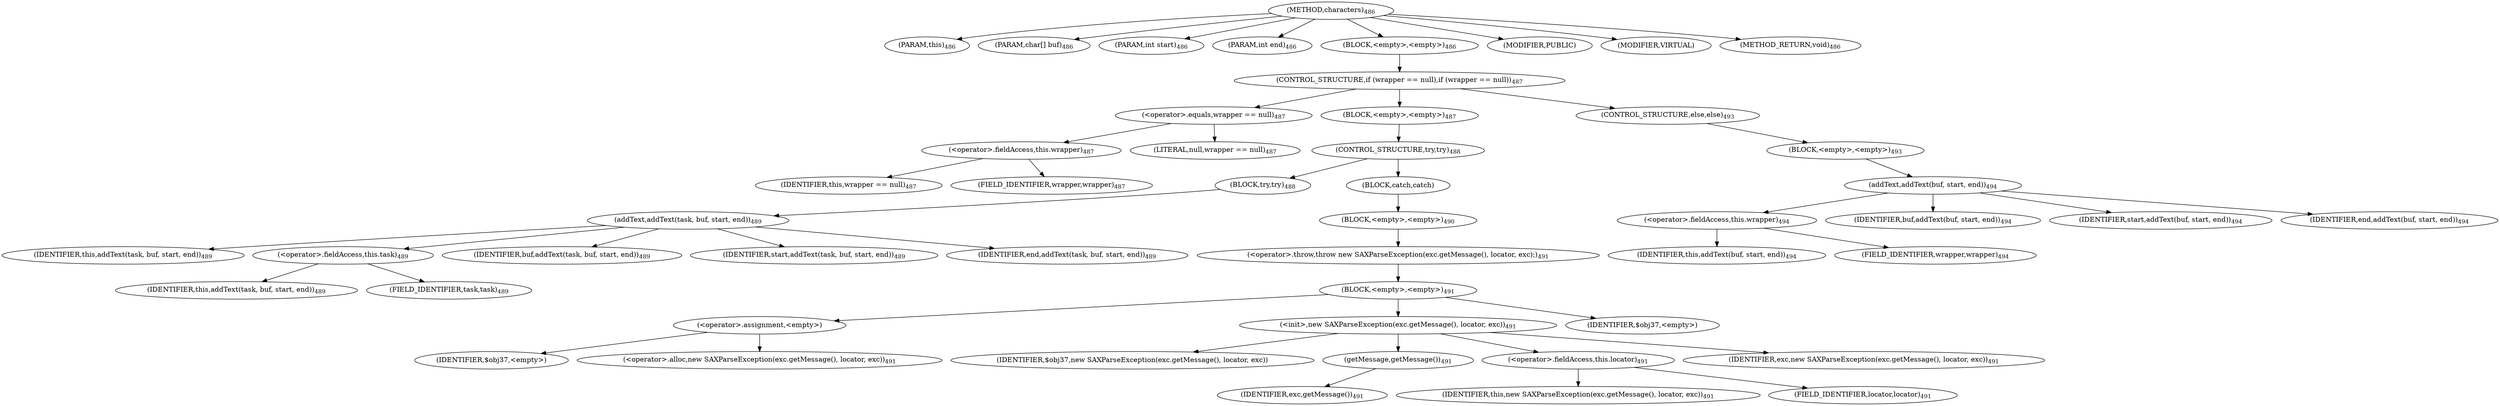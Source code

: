 digraph "characters" {  
"1542" [label = <(METHOD,characters)<SUB>486</SUB>> ]
"81" [label = <(PARAM,this)<SUB>486</SUB>> ]
"1543" [label = <(PARAM,char[] buf)<SUB>486</SUB>> ]
"1544" [label = <(PARAM,int start)<SUB>486</SUB>> ]
"1545" [label = <(PARAM,int end)<SUB>486</SUB>> ]
"1546" [label = <(BLOCK,&lt;empty&gt;,&lt;empty&gt;)<SUB>486</SUB>> ]
"1547" [label = <(CONTROL_STRUCTURE,if (wrapper == null),if (wrapper == null))<SUB>487</SUB>> ]
"1548" [label = <(&lt;operator&gt;.equals,wrapper == null)<SUB>487</SUB>> ]
"1549" [label = <(&lt;operator&gt;.fieldAccess,this.wrapper)<SUB>487</SUB>> ]
"1550" [label = <(IDENTIFIER,this,wrapper == null)<SUB>487</SUB>> ]
"1551" [label = <(FIELD_IDENTIFIER,wrapper,wrapper)<SUB>487</SUB>> ]
"1552" [label = <(LITERAL,null,wrapper == null)<SUB>487</SUB>> ]
"1553" [label = <(BLOCK,&lt;empty&gt;,&lt;empty&gt;)<SUB>487</SUB>> ]
"1554" [label = <(CONTROL_STRUCTURE,try,try)<SUB>488</SUB>> ]
"1555" [label = <(BLOCK,try,try)<SUB>488</SUB>> ]
"1556" [label = <(addText,addText(task, buf, start, end))<SUB>489</SUB>> ]
"80" [label = <(IDENTIFIER,this,addText(task, buf, start, end))<SUB>489</SUB>> ]
"1557" [label = <(&lt;operator&gt;.fieldAccess,this.task)<SUB>489</SUB>> ]
"1558" [label = <(IDENTIFIER,this,addText(task, buf, start, end))<SUB>489</SUB>> ]
"1559" [label = <(FIELD_IDENTIFIER,task,task)<SUB>489</SUB>> ]
"1560" [label = <(IDENTIFIER,buf,addText(task, buf, start, end))<SUB>489</SUB>> ]
"1561" [label = <(IDENTIFIER,start,addText(task, buf, start, end))<SUB>489</SUB>> ]
"1562" [label = <(IDENTIFIER,end,addText(task, buf, start, end))<SUB>489</SUB>> ]
"1563" [label = <(BLOCK,catch,catch)> ]
"1564" [label = <(BLOCK,&lt;empty&gt;,&lt;empty&gt;)<SUB>490</SUB>> ]
"1565" [label = <(&lt;operator&gt;.throw,throw new SAXParseException(exc.getMessage(), locator, exc);)<SUB>491</SUB>> ]
"1566" [label = <(BLOCK,&lt;empty&gt;,&lt;empty&gt;)<SUB>491</SUB>> ]
"1567" [label = <(&lt;operator&gt;.assignment,&lt;empty&gt;)> ]
"1568" [label = <(IDENTIFIER,$obj37,&lt;empty&gt;)> ]
"1569" [label = <(&lt;operator&gt;.alloc,new SAXParseException(exc.getMessage(), locator, exc))<SUB>491</SUB>> ]
"1570" [label = <(&lt;init&gt;,new SAXParseException(exc.getMessage(), locator, exc))<SUB>491</SUB>> ]
"1571" [label = <(IDENTIFIER,$obj37,new SAXParseException(exc.getMessage(), locator, exc))> ]
"1572" [label = <(getMessage,getMessage())<SUB>491</SUB>> ]
"1573" [label = <(IDENTIFIER,exc,getMessage())<SUB>491</SUB>> ]
"1574" [label = <(&lt;operator&gt;.fieldAccess,this.locator)<SUB>491</SUB>> ]
"1575" [label = <(IDENTIFIER,this,new SAXParseException(exc.getMessage(), locator, exc))<SUB>491</SUB>> ]
"1576" [label = <(FIELD_IDENTIFIER,locator,locator)<SUB>491</SUB>> ]
"1577" [label = <(IDENTIFIER,exc,new SAXParseException(exc.getMessage(), locator, exc))<SUB>491</SUB>> ]
"1578" [label = <(IDENTIFIER,$obj37,&lt;empty&gt;)> ]
"1579" [label = <(CONTROL_STRUCTURE,else,else)<SUB>493</SUB>> ]
"1580" [label = <(BLOCK,&lt;empty&gt;,&lt;empty&gt;)<SUB>493</SUB>> ]
"1581" [label = <(addText,addText(buf, start, end))<SUB>494</SUB>> ]
"1582" [label = <(&lt;operator&gt;.fieldAccess,this.wrapper)<SUB>494</SUB>> ]
"1583" [label = <(IDENTIFIER,this,addText(buf, start, end))<SUB>494</SUB>> ]
"1584" [label = <(FIELD_IDENTIFIER,wrapper,wrapper)<SUB>494</SUB>> ]
"1585" [label = <(IDENTIFIER,buf,addText(buf, start, end))<SUB>494</SUB>> ]
"1586" [label = <(IDENTIFIER,start,addText(buf, start, end))<SUB>494</SUB>> ]
"1587" [label = <(IDENTIFIER,end,addText(buf, start, end))<SUB>494</SUB>> ]
"1588" [label = <(MODIFIER,PUBLIC)> ]
"1589" [label = <(MODIFIER,VIRTUAL)> ]
"1590" [label = <(METHOD_RETURN,void)<SUB>486</SUB>> ]
  "1542" -> "81" 
  "1542" -> "1543" 
  "1542" -> "1544" 
  "1542" -> "1545" 
  "1542" -> "1546" 
  "1542" -> "1588" 
  "1542" -> "1589" 
  "1542" -> "1590" 
  "1546" -> "1547" 
  "1547" -> "1548" 
  "1547" -> "1553" 
  "1547" -> "1579" 
  "1548" -> "1549" 
  "1548" -> "1552" 
  "1549" -> "1550" 
  "1549" -> "1551" 
  "1553" -> "1554" 
  "1554" -> "1555" 
  "1554" -> "1563" 
  "1555" -> "1556" 
  "1556" -> "80" 
  "1556" -> "1557" 
  "1556" -> "1560" 
  "1556" -> "1561" 
  "1556" -> "1562" 
  "1557" -> "1558" 
  "1557" -> "1559" 
  "1563" -> "1564" 
  "1564" -> "1565" 
  "1565" -> "1566" 
  "1566" -> "1567" 
  "1566" -> "1570" 
  "1566" -> "1578" 
  "1567" -> "1568" 
  "1567" -> "1569" 
  "1570" -> "1571" 
  "1570" -> "1572" 
  "1570" -> "1574" 
  "1570" -> "1577" 
  "1572" -> "1573" 
  "1574" -> "1575" 
  "1574" -> "1576" 
  "1579" -> "1580" 
  "1580" -> "1581" 
  "1581" -> "1582" 
  "1581" -> "1585" 
  "1581" -> "1586" 
  "1581" -> "1587" 
  "1582" -> "1583" 
  "1582" -> "1584" 
}
